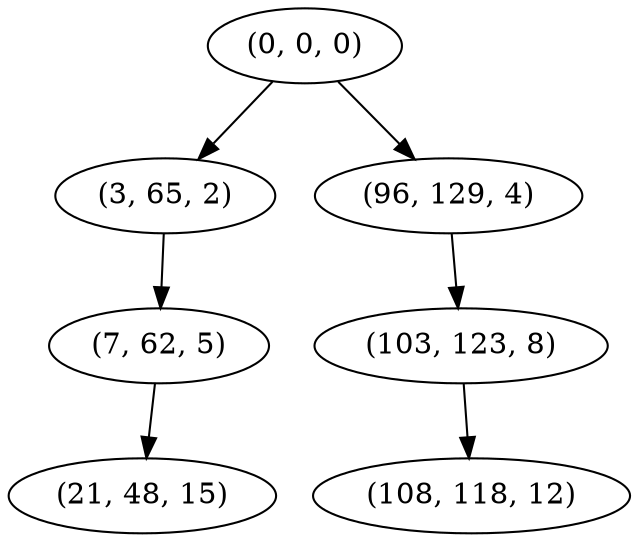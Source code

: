 digraph tree {
    "(0, 0, 0)";
    "(3, 65, 2)";
    "(7, 62, 5)";
    "(21, 48, 15)";
    "(96, 129, 4)";
    "(103, 123, 8)";
    "(108, 118, 12)";
    "(0, 0, 0)" -> "(3, 65, 2)";
    "(0, 0, 0)" -> "(96, 129, 4)";
    "(3, 65, 2)" -> "(7, 62, 5)";
    "(7, 62, 5)" -> "(21, 48, 15)";
    "(96, 129, 4)" -> "(103, 123, 8)";
    "(103, 123, 8)" -> "(108, 118, 12)";
}
